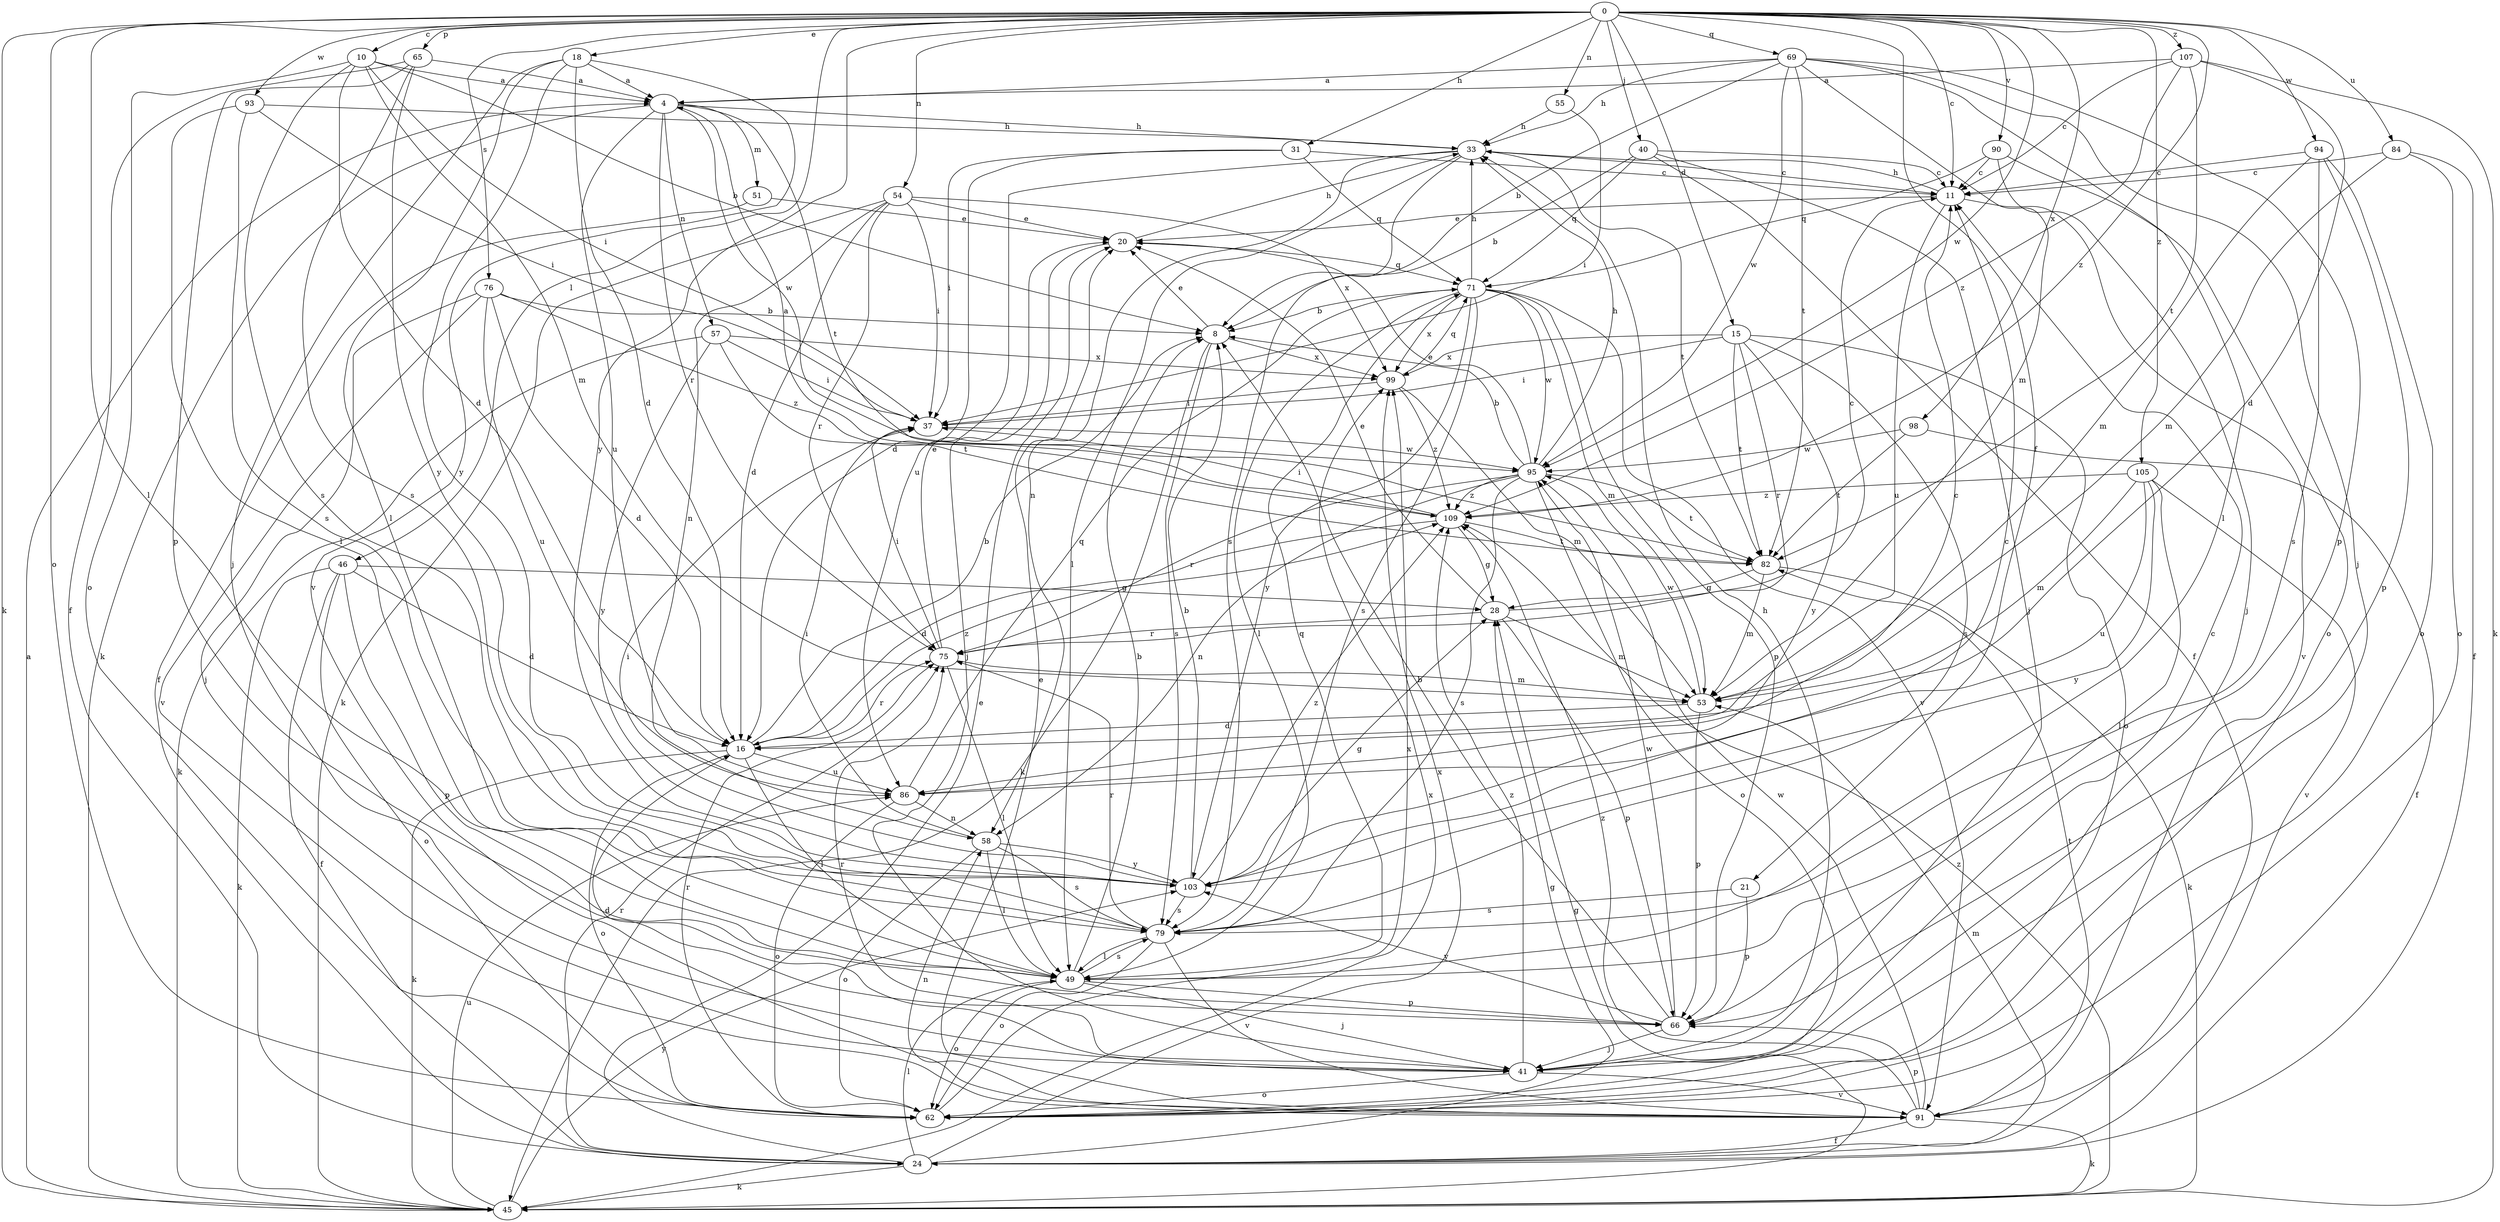 strict digraph  {
0;
4;
8;
10;
11;
15;
16;
18;
20;
21;
24;
28;
31;
33;
37;
40;
41;
45;
46;
49;
51;
53;
54;
55;
57;
58;
62;
65;
66;
69;
71;
75;
76;
79;
82;
84;
86;
90;
91;
93;
94;
95;
98;
99;
103;
105;
107;
109;
0 -> 10  [label=c];
0 -> 11  [label=c];
0 -> 15  [label=d];
0 -> 18  [label=e];
0 -> 21  [label=f];
0 -> 31  [label=h];
0 -> 40  [label=j];
0 -> 45  [label=k];
0 -> 46  [label=l];
0 -> 49  [label=l];
0 -> 54  [label=n];
0 -> 55  [label=n];
0 -> 62  [label=o];
0 -> 65  [label=p];
0 -> 69  [label=q];
0 -> 76  [label=s];
0 -> 84  [label=u];
0 -> 90  [label=v];
0 -> 93  [label=w];
0 -> 94  [label=w];
0 -> 95  [label=w];
0 -> 98  [label=x];
0 -> 103  [label=y];
0 -> 105  [label=z];
0 -> 107  [label=z];
0 -> 109  [label=z];
4 -> 33  [label=h];
4 -> 45  [label=k];
4 -> 51  [label=m];
4 -> 57  [label=n];
4 -> 75  [label=r];
4 -> 82  [label=t];
4 -> 86  [label=u];
4 -> 95  [label=w];
8 -> 20  [label=e];
8 -> 45  [label=k];
8 -> 79  [label=s];
8 -> 99  [label=x];
10 -> 4  [label=a];
10 -> 8  [label=b];
10 -> 16  [label=d];
10 -> 37  [label=i];
10 -> 53  [label=m];
10 -> 62  [label=o];
10 -> 79  [label=s];
11 -> 20  [label=e];
11 -> 33  [label=h];
11 -> 86  [label=u];
11 -> 91  [label=v];
15 -> 37  [label=i];
15 -> 62  [label=o];
15 -> 75  [label=r];
15 -> 79  [label=s];
15 -> 82  [label=t];
15 -> 99  [label=x];
15 -> 103  [label=y];
16 -> 8  [label=b];
16 -> 45  [label=k];
16 -> 49  [label=l];
16 -> 62  [label=o];
16 -> 75  [label=r];
16 -> 86  [label=u];
16 -> 109  [label=z];
18 -> 4  [label=a];
18 -> 16  [label=d];
18 -> 41  [label=j];
18 -> 49  [label=l];
18 -> 91  [label=v];
18 -> 103  [label=y];
20 -> 33  [label=h];
20 -> 41  [label=j];
20 -> 71  [label=q];
21 -> 66  [label=p];
21 -> 79  [label=s];
24 -> 20  [label=e];
24 -> 28  [label=g];
24 -> 45  [label=k];
24 -> 49  [label=l];
24 -> 53  [label=m];
24 -> 75  [label=r];
24 -> 99  [label=x];
28 -> 11  [label=c];
28 -> 20  [label=e];
28 -> 53  [label=m];
28 -> 66  [label=p];
28 -> 75  [label=r];
31 -> 11  [label=c];
31 -> 16  [label=d];
31 -> 37  [label=i];
31 -> 71  [label=q];
33 -> 11  [label=c];
33 -> 49  [label=l];
33 -> 58  [label=n];
33 -> 79  [label=s];
33 -> 82  [label=t];
33 -> 86  [label=u];
37 -> 95  [label=w];
40 -> 8  [label=b];
40 -> 11  [label=c];
40 -> 24  [label=f];
40 -> 41  [label=j];
40 -> 71  [label=q];
41 -> 11  [label=c];
41 -> 16  [label=d];
41 -> 33  [label=h];
41 -> 62  [label=o];
41 -> 75  [label=r];
41 -> 91  [label=v];
41 -> 109  [label=z];
45 -> 4  [label=a];
45 -> 28  [label=g];
45 -> 86  [label=u];
45 -> 99  [label=x];
45 -> 103  [label=y];
45 -> 109  [label=z];
46 -> 16  [label=d];
46 -> 24  [label=f];
46 -> 28  [label=g];
46 -> 45  [label=k];
46 -> 62  [label=o];
46 -> 66  [label=p];
49 -> 8  [label=b];
49 -> 41  [label=j];
49 -> 62  [label=o];
49 -> 66  [label=p];
49 -> 71  [label=q];
49 -> 79  [label=s];
51 -> 20  [label=e];
51 -> 24  [label=f];
53 -> 16  [label=d];
53 -> 66  [label=p];
53 -> 95  [label=w];
54 -> 16  [label=d];
54 -> 20  [label=e];
54 -> 37  [label=i];
54 -> 45  [label=k];
54 -> 58  [label=n];
54 -> 75  [label=r];
54 -> 99  [label=x];
55 -> 33  [label=h];
55 -> 37  [label=i];
57 -> 37  [label=i];
57 -> 45  [label=k];
57 -> 82  [label=t];
57 -> 99  [label=x];
57 -> 103  [label=y];
58 -> 37  [label=i];
58 -> 49  [label=l];
58 -> 62  [label=o];
58 -> 79  [label=s];
58 -> 103  [label=y];
62 -> 75  [label=r];
62 -> 99  [label=x];
65 -> 4  [label=a];
65 -> 24  [label=f];
65 -> 66  [label=p];
65 -> 79  [label=s];
65 -> 103  [label=y];
66 -> 8  [label=b];
66 -> 41  [label=j];
66 -> 95  [label=w];
66 -> 103  [label=y];
69 -> 4  [label=a];
69 -> 8  [label=b];
69 -> 33  [label=h];
69 -> 41  [label=j];
69 -> 49  [label=l];
69 -> 53  [label=m];
69 -> 66  [label=p];
69 -> 82  [label=t];
69 -> 95  [label=w];
71 -> 8  [label=b];
71 -> 33  [label=h];
71 -> 49  [label=l];
71 -> 53  [label=m];
71 -> 66  [label=p];
71 -> 79  [label=s];
71 -> 91  [label=v];
71 -> 95  [label=w];
71 -> 99  [label=x];
71 -> 103  [label=y];
75 -> 20  [label=e];
75 -> 37  [label=i];
75 -> 49  [label=l];
75 -> 53  [label=m];
76 -> 8  [label=b];
76 -> 16  [label=d];
76 -> 41  [label=j];
76 -> 86  [label=u];
76 -> 91  [label=v];
76 -> 109  [label=z];
79 -> 49  [label=l];
79 -> 62  [label=o];
79 -> 75  [label=r];
79 -> 91  [label=v];
82 -> 28  [label=g];
82 -> 45  [label=k];
82 -> 53  [label=m];
84 -> 11  [label=c];
84 -> 24  [label=f];
84 -> 53  [label=m];
84 -> 62  [label=o];
86 -> 11  [label=c];
86 -> 58  [label=n];
86 -> 62  [label=o];
86 -> 71  [label=q];
90 -> 11  [label=c];
90 -> 41  [label=j];
90 -> 62  [label=o];
90 -> 71  [label=q];
91 -> 20  [label=e];
91 -> 24  [label=f];
91 -> 45  [label=k];
91 -> 58  [label=n];
91 -> 66  [label=p];
91 -> 82  [label=t];
91 -> 95  [label=w];
91 -> 109  [label=z];
93 -> 33  [label=h];
93 -> 37  [label=i];
93 -> 49  [label=l];
93 -> 79  [label=s];
94 -> 11  [label=c];
94 -> 53  [label=m];
94 -> 62  [label=o];
94 -> 66  [label=p];
94 -> 79  [label=s];
95 -> 8  [label=b];
95 -> 20  [label=e];
95 -> 33  [label=h];
95 -> 58  [label=n];
95 -> 62  [label=o];
95 -> 75  [label=r];
95 -> 79  [label=s];
95 -> 82  [label=t];
95 -> 109  [label=z];
98 -> 24  [label=f];
98 -> 82  [label=t];
98 -> 95  [label=w];
99 -> 37  [label=i];
99 -> 53  [label=m];
99 -> 71  [label=q];
99 -> 109  [label=z];
103 -> 8  [label=b];
103 -> 11  [label=c];
103 -> 28  [label=g];
103 -> 37  [label=i];
103 -> 79  [label=s];
103 -> 109  [label=z];
105 -> 49  [label=l];
105 -> 53  [label=m];
105 -> 86  [label=u];
105 -> 91  [label=v];
105 -> 103  [label=y];
105 -> 109  [label=z];
107 -> 4  [label=a];
107 -> 11  [label=c];
107 -> 16  [label=d];
107 -> 45  [label=k];
107 -> 82  [label=t];
107 -> 109  [label=z];
109 -> 4  [label=a];
109 -> 16  [label=d];
109 -> 28  [label=g];
109 -> 37  [label=i];
109 -> 82  [label=t];
}

